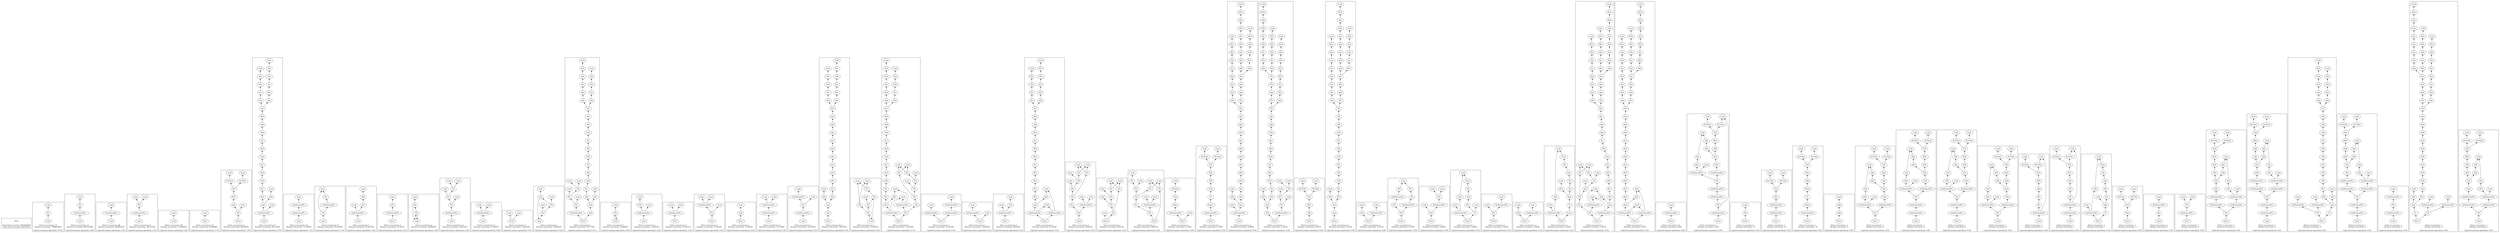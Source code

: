 strict digraph {
rankdir=BT
subgraph {
Stats [shape=plaintext]
cluster=true
label="Total loads executed: 10361602495\nTotal stores executed: 524915052"
}
subgraph {
{
rank=min
comment=<Ids: 290, 388, 761, 829, 1070, 1079, 1313, 1340, 1701, 1740, 2075, 2375, 2988, 3036, 3291>
"0_290" [label="Load"]
}
"0_288" [label="Phi"]
"0_290" -> "0_288"
"0_278" [label="Load"]
"0_288" -> "0_278"
cluster=true
label="Static occurrences: 15\nDynamic executions: 7608030601\n\nCaptured memory operations: 70.5%"
}
subgraph {
{
rank=min
comment=<Ids: 300, 398, 771, 839, 1315, 1320, 1546, 1705, 1750, 2085, 2379, 2408>
"1_300" [label="Load"]
}
"1_299" [label="GetElementPtr"]
"1_300" -> "1_299"
"1_288" [label="Phi"]
"1_299" -> "1_288"
"1_278" [label="Load"]
"1_288" -> "1_278"
cluster=true
label="Static occurrences: 12\nDynamic executions: 665315096\n\nCaptured memory operations: 6.6%"
}
subgraph {
{
rank=min
comment=<Ids: 35, 48, 57, 61, 66, 207, 217, 226, 230, 235, 271, 601, 608, 612, 617, 657, 658, 661, 662, 703, 710, 714, 719, 726, 735, 739, 744, 924, 928, 937, 941, 946, 1004, 1011, 1015, 1020, 1027, 1036, 1040, 1045, 1063, 1103, 1112, 1116, 1121, 1139, 1146, 1150, 1155, 1162, 1171, 1175, 1180, 1328, 1390, 1474, 1488, 1492, 1515, 1554, 1861, 2135, 2139, 2215, 2218, 2223, 2235, 2239, 2242, 2319, 2416, 2484, 2487, 2492, 2504, 2508, 2511, 2542, 2769, 2773, 2854, 2862, 2931, 2939, 2963, 2971, 3010, 3018, 3146, 3182, 3190, 3274, 3309, 3440, 3527, 3633>
"2_35" [label="Load"]
}
"2_34" [label="GetElementPtr"]
"2_35" -> "2_34"
"2_33" [label="Load"]
"2_34" -> "2_33"
cluster=true
label="Static occurrences: 96\nDynamic executions: 246892529\n\nCaptured memory operations: 5.5%"
}
subgraph {
"3_1360" [label="Phi"]
"3_1357" [label="Load"]
"3_1360" -> "3_1357"
"3_1362" [label="GetElementPtr"]
"3_1362" -> "3_1360"
{
rank=min
comment=<Ids: 1363, 1368, 1413, 1418, 1479, 1497, 1501, 1506>
"3_1363" [label="Load"]
}
"3_1363" -> "3_1362"
"3_1361" [label="Load"]
"3_1360" -> "3_1361"
cluster=true
label="Static occurrences: 8\nDynamic executions: 184721500\n\nCaptured memory operations: 4.5%"
}
subgraph {
{
rank=min
comment=<Ids: 64, 94, 127, 160, 233, 615, 717, 742, 944, 1018, 1043, 1119, 1153, 1178, 1323, 1385, 1464, 1549, 1816, 1870, 2157, 2211, 2272, 2314, 2411, 2480, 2551, 2791, 2852, 2860, 2929, 2937, 2961, 2969, 3008, 3016, 3180, 3188, 3640>
"4_64" [label="Load"]
}
"4_51" [label="Load"]
"4_64" -> "4_51"
cluster=true
label="Static occurrences: 39\nDynamic executions: 115900650\n\nCaptured memory operations: 2.8%"
}
subgraph {
{
rank=min
comment=<Ids: 90, 95, 101, 123, 128, 134, 156, 161, 167, 1702, 1706, 1806, 1812, 1817, 1828, 1868, 1871, 2262, 2268, 2273, 2284, 2334, 2376, 2380, 2393, 2397, 2549, 2552, 2880, 2884, 2888, 2895, 2897, 2909, 2911, 2913, 3100, 3110, 3114, 3158, 3162, 3166, 3226, 3275, 3420, 3427, 3441, 3528, 3532, 3607, 3616>
"5_90" [label="Store"]
}
"5_89" [label="Load"]
"5_90" -> "5_89"
cluster=true
label="Static occurrences: 51\nDynamic executions: 94508663\n\nCaptured memory operations: 1.7%"
}
subgraph {
{
rank=min
comment=<Ids: 473, 474, 521, 522>
"6_473" [label="Store"]
}
"6_375" [label="Phi"]
"6_473" -> "6_375"
"6_360" [label="PtrToInt"]
"6_357" [label="Load"]
"6_360" -> "6_357"
"6_363" [label="Add"]
"6_375" -> "6_363"
"6_361" [label="Sub"]
"6_361" -> "6_360"
"6_359" [label="PtrToInt"]
"6_361" -> "6_359"
"6_356" [label="Load"]
"6_359" -> "6_356"
"6_362" [label="SDiv"]
"6_363" -> "6_362"
"6_362" -> "6_361"
"6_373" [label="Load"]
"6_375" -> "6_373"
cluster=true
label="Static occurrences: 4\nDynamic executions: 88336638\n\nCaptured memory operations: 1.9%"
}
subgraph {
"7_2182" [label="Mul"]
"7_2181" [label="Xor"]
"7_2182" -> "7_2181"
"7_2172" [label="Xor"]
"7_2171" [label="LShr"]
"7_2172" -> "7_2171"
"7_2170" [label="Mul"]
"7_2171" -> "7_2170"
"7_2169" [label="Load"]
"7_2170" -> "7_2169"
"7_2191" [label="Xor"]
"7_2190" [label="LShr"]
"7_2191" -> "7_2190"
"7_2192" [label="Mul"]
"7_2192" -> "7_2191"
"7_2188" [label="Xor"]
"7_2187" [label="LShr"]
"7_2188" -> "7_2187"
"7_2183" [label="Add"]
"7_2183" -> "7_2182"
"7_2186" [label="Mul"]
"7_2187" -> "7_2186"
"7_2178" [label="LShr"]
"7_2177" [label="Mul"]
"7_2178" -> "7_2177"
"7_2189" [label="Mul"]
"7_2190" -> "7_2189"
"7_2173" [label="Mul"]
"7_2173" -> "7_2172"
"7_2180" [label="Mul"]
"7_2181" -> "7_2180"
"7_2185" [label="Xor"]
"7_2184" [label="LShr"]
"7_2185" -> "7_2184"
"7_2196" [label="And"]
"7_2195" [label="Add"]
"7_2196" -> "7_2195"
{
rank=min
comment=<Ids: 2208, 2477, 2534, 2553, 2785, 2794>
"7_2208" [label="Load"]
}
"7_2207" [label="GetElementPtr"]
"7_2208" -> "7_2207"
"7_2179" [label="Xor"]
"7_2180" -> "7_2179"
"7_2194" [label="Load"]
"7_2195" -> "7_2194"
"7_2202" [label="Load"]
"7_2207" -> "7_2202"
"7_2186" -> "7_2185"
"7_2179" -> "7_2178"
"7_2174" [label="Add"]
"7_2181" -> "7_2174"
"7_2207" -> "7_2196"
"7_2189" -> "7_2188"
"7_2176" [label="Load"]
"7_2177" -> "7_2176"
"7_2184" -> "7_2183"
"7_2196" -> "7_2192"
"7_2174" -> "7_2173"
cluster=true
label="Static occurrences: 6\nDynamic executions: 85113500\n\nCaptured memory operations: 4.0%"
}
subgraph {
"8_36" [label="GetElementPtr"]
"8_35" [label="Load"]
"8_36" -> "8_35"
{
rank=min
comment=<Ids: 38, 51, 210, 220, 274, 604, 649, 650, 653, 654, 706, 729, 931, 1007, 1030, 1065, 1106, 1142, 1165, 2292, 2294, 2303, 2308>
"8_38" [label="Load"]
}
"8_37" [label="GetElementPtr"]
"8_38" -> "8_37"
"8_37" -> "8_36"
cluster=true
label="Static occurrences: 23\nDynamic executions: 71730560\n\nCaptured memory operations: 1.4%"
}
subgraph {
"9_315" [label="Phi"]
"9_278" [label="Load"]
"9_315" -> "9_278"
{
rank=min
comment=<Ids: 318, 416, 789, 857, 1768, 2103>
"9_318" [label="Load"]
}
"9_318" -> "9_315"
"9_309" [label="GetElementPtr"]
"9_315" -> "9_309"
"9_288" [label="Phi"]
"9_288" -> "9_278"
"9_309" -> "9_288"
cluster=true
label="Static occurrences: 6\nDynamic executions: 61228404\n\nCaptured memory operations: 1.1%"
}
subgraph {
"10_1460" [label="GetElementPtr"]
"10_1455" [label="Load"]
"10_1460" -> "10_1455"
"10_1449" [label="And"]
"10_1460" -> "10_1449"
"10_1448" [label="Add"]
"10_1447" [label="Load"]
"10_1448" -> "10_1447"
{
rank=min
comment=<Ids: 1461>
"10_1461" [label="Load"]
}
"10_1461" -> "10_1460"
"10_1449" -> "10_1448"
cluster=true
label="Static occurrences: 1\nDynamic executions: 61097346\n\nCaptured memory operations: 1.6%"
}
subgraph {
{
rank=min
comment=<Ids: 1336, 1562, 2381, 2424>
"11_1336" [label="Store"]
}
"11_1319" [label="GetElementPtr"]
"11_1336" -> "11_1319"
"11_1318" [label="Phi"]
"11_1313" [label="Load"]
"11_1318" -> "11_1313"
"11_1319" -> "11_1318"
cluster=true
label="Static occurrences: 4\nDynamic executions: 52792371\n\nCaptured memory operations: 0.4%"
}
subgraph {
"12_1477" [label="Phi"]
"12_1464" [label="Load"]
"12_1477" -> "12_1464"
"12_1483" [label="Phi"]
{
rank=min
comment=<Ids: 1484, 1511, 2231, 2500>
"12_1484" [label="Load"]
}
"12_1483" -> "12_1484"
"12_1483" -> "12_1477"
"12_1484" -> "12_1483"
"12_1477" -> "12_1484"
cluster=true
label="Static occurrences: 4\nDynamic executions: 46684079\n\nCaptured memory operations: 1.8%"
}
subgraph {
"13_2061" [label="GetElementPtr"]
"13_2059" [label="Phi"]
"13_2061" -> "13_2059"
"13_2164" [label="Phi"]
"13_2059" -> "13_2164"
"13_2155" [label="Load"]
"13_2164" -> "13_2155"
"13_2148" [label="Phi"]
"13_2145" [label="Load"]
"13_2148" -> "13_2145"
{
rank=min
comment=<Ids: 2062, 2064, 2736, 2743>
"13_2062" [label="Load"]
}
"13_2062" -> "13_2061"
"13_2130" [label="Load"]
"13_2148" -> "13_2130"
"13_2164" -> "13_2148"
"13_2054" [label="Load"]
"13_2059" -> "13_2054"
cluster=true
label="Static occurrences: 4\nDynamic executions: 33816512\n\nCaptured memory operations: 0.8%"
}
subgraph {
"14_562" [label="GetElementPtr"]
"14_558" [label="Load"]
"14_562" -> "14_558"
"14_561" [label="Load"]
"14_562" -> "14_561"
{
rank=min
comment=<Ids: 563, 1072, 1279, 1407, 1857, 1867, 2000, 2054, 2538, 2548, 2674, 2728, 3283>
"14_563" [label="Load"]
}
"14_563" -> "14_562"
cluster=true
label="Static occurrences: 13\nDynamic executions: 27394397\n\nCaptured memory operations: 0.8%"
}
subgraph {
{
rank=min
comment=<Ids: 2161, 2298, 2795, 3251, 3326, 3436, 3523>
"15_2161" [label="Store"]
}
"15_2160" [label="Load"]
"15_2161" -> "15_2160"
"15_2159" [label="Load"]
"15_2161" -> "15_2159"
cluster=true
label="Static occurrences: 7\nDynamic executions: 16910556\n\nCaptured memory operations: 0.7%"
}
subgraph {
"16_2059" [label="Phi"]
"16_2164" [label="Phi"]
"16_2059" -> "16_2164"
"16_2155" [label="Load"]
"16_2164" -> "16_2155"
"16_2148" [label="Phi"]
"16_2145" [label="Load"]
"16_2148" -> "16_2145"
{
rank=min
comment=<Ids: 2130, 2764>
"16_2130" [label="Load"]
}
"16_2130" -> "16_2059"
"16_2148" -> "16_2130"
"16_2164" -> "16_2148"
"16_2054" [label="Load"]
"16_2059" -> "16_2054"
cluster=true
label="Static occurrences: 2\nDynamic executions: 16908256\n\nCaptured memory operations: 0.2%"
}
subgraph {
"17_2755" [label="Xor"]
"17_2754" [label="LShr"]
"17_2755" -> "17_2754"
"17_2748" [label="Xor"]
"17_2741" [label="Add"]
"17_2748" -> "17_2741"
"17_2749" [label="Mul"]
"17_2749" -> "17_2748"
"17_2733" [label="Phi"]
"17_2798" [label="Phi"]
"17_2733" -> "17_2798"
"17_2744" [label="Mul"]
"17_2743" [label="Load"]
"17_2744" -> "17_2743"
"17_2739" [label="Xor"]
"17_2738" [label="LShr"]
"17_2739" -> "17_2738"
"17_2756" [label="Mul"]
"17_2756" -> "17_2755"
"17_2759" [label="Mul"]
"17_2758" [label="Xor"]
"17_2759" -> "17_2758"
"17_2757" [label="LShr"]
"17_2758" -> "17_2757"
"17_2761" [label="GetElementPtr"]
"17_2761" -> "17_2733"
"17_2747" [label="Mul"]
"17_2748" -> "17_2747"
"17_2789" [label="Load"]
"17_2798" -> "17_2789"
"17_2737" [label="Mul"]
"17_2736" [label="Load"]
"17_2737" -> "17_2736"
"17_2731" [label="Add"]
"17_2726" [label="Load"]
"17_2731" -> "17_2726"
"17_2760" [label="And"]
"17_2760" -> "17_2731"
"17_2746" [label="Xor"]
"17_2747" -> "17_2746"
"17_2740" [label="Mul"]
"17_2741" -> "17_2740"
"17_2751" [label="LShr"]
"17_2750" [label="Add"]
"17_2751" -> "17_2750"
"17_2740" -> "17_2739"
{
rank=min
comment=<Ids: 2763>
"17_2763" [label="Store"]
}
"17_2763" -> "17_2761"
"17_2752" [label="Xor"]
"17_2752" -> "17_2751"
"17_2745" [label="LShr"]
"17_2745" -> "17_2744"
"17_2753" [label="Mul"]
"17_2753" -> "17_2752"
"17_2754" -> "17_2753"
"17_2738" -> "17_2737"
"17_2728" [label="Load"]
"17_2733" -> "17_2728"
"17_2750" -> "17_2749"
"17_2746" -> "17_2745"
"17_2762" [label="And"]
"17_2763" -> "17_2762"
"17_2782" [label="Phi"]
"17_2798" -> "17_2782"
"17_2779" [label="Load"]
"17_2782" -> "17_2779"
"17_2760" -> "17_2759"
"17_2764" [label="Load"]
"17_2782" -> "17_2764"
"17_2762" -> "17_2760"
"17_2757" -> "17_2756"
cluster=true
label="Static occurrences: 1\nDynamic executions: 16777200\n\nCaptured memory operations: 0.7%"
}
subgraph {
"18_566" [label="Phi"]
{
rank=min
comment=<Ids: 567, 1283, 1361, 1411, 2145, 2779, 3262>
"18_567" [label="Load"]
}
"18_566" -> "18_567"
"18_567" -> "18_566"
"18_563" [label="Load"]
"18_566" -> "18_563"
cluster=true
label="Static occurrences: 7\nDynamic executions: 13886697\n\nCaptured memory operations: 0.2%"
}
subgraph {
"19_3234" [label="GetElementPtr"]
"19_3232" [label="LShr"]
"19_3234" -> "19_3232"
"19_3225" [label="Load"]
"19_3232" -> "19_3225"
{
rank=min
comment=<Ids: 3235, 3300, 3313, 3459>
"19_3235" [label="Load"]
}
"19_3235" -> "19_3234"
"19_3233" [label="Load"]
"19_3234" -> "19_3233"
cluster=true
label="Static occurrences: 4\nDynamic executions: 13859703\n\nCaptured memory operations: 0.6%"
}
subgraph {
"20_103" [label="GetElementPtr"]
"20_99" [label="Load"]
"20_103" -> "20_99"
{
rank=min
comment=<Ids: 104, 137, 170, 1831, 2287>
"20_104" [label="Store"]
}
"20_104" -> "20_103"
"20_102" [label="Load"]
"20_103" -> "20_102"
cluster=true
label="Static occurrences: 5\nDynamic executions: 13781070\n\nCaptured memory operations: 0.3%"
}
subgraph {
"21_1856" [label="GetElementPtr"]
"21_1840" [label="Load"]
"21_1856" -> "21_1840"
{
rank=min
comment=<Ids: 1885, 2559>
"21_1885" [label="Store"]
}
"21_1884" [label="Phi"]
"21_1885" -> "21_1884"
"21_1884" -> "21_1856"
"21_1842" [label="Load"]
"21_1856" -> "21_1842"
"21_1872" [label="Load"]
"21_1884" -> "21_1872"
cluster=true
label="Static occurrences: 2\nDynamic executions: 13781067\n\nCaptured memory operations: 0.4%"
}
subgraph {
"22_1887" [label="Add"]
"22_1886" [label="Load"]
"22_1887" -> "22_1886"
{
rank=min
comment=<Ids: 1888, 2562>
"22_1888" [label="Store"]
}
"22_1888" -> "22_1887"
cluster=true
label="Static occurrences: 2\nDynamic executions: 13781067\n\nCaptured memory operations: 0.2%"
}
subgraph {
"23_1071" [label="GetElementPtr"]
"23_1070" [label="Load"]
"23_1071" -> "23_1070"
"23_1073" [label="GetElementPtr"]
"23_1073" -> "23_1071"
{
rank=min
comment=<Ids: 1074, 3285>
"23_1074" [label="Load"]
}
"23_1074" -> "23_1073"
"23_1061" [label="Load"]
"23_1071" -> "23_1061"
cluster=true
label="Static occurrences: 2\nDynamic executions: 13779083\n\nCaptured memory operations: 0.2%"
}
subgraph {
{
rank=min
comment=<Ids: 2329>
"24_2329" [label="Load"]
}
"24_2328" [label="GetElementPtr"]
"24_2329" -> "24_2328"
"24_2304" [label="GetElementPtr"]
"24_2303" [label="Load"]
"24_2304" -> "24_2303"
"24_2310" [label="Phi"]
"24_2328" -> "24_2310"
"24_2310" -> "24_2304"
"24_2308" [label="Load"]
"24_2310" -> "24_2308"
cluster=true
label="Static occurrences: 1\nDynamic executions: 13673453\n\nCaptured memory operations: 0.2%"
}
subgraph {
"25_2442" [label="Mul"]
"25_2441" [label="Xor"]
"25_2442" -> "25_2441"
"25_2453" [label="LShr"]
"25_2452" [label="Add"]
"25_2453" -> "25_2452"
"25_2458" [label="Mul"]
"25_2457" [label="Xor"]
"25_2458" -> "25_2457"
{
rank=min
comment=<Ids: 2533>
"25_2533" [label="Store"]
}
"25_2532" [label="And"]
"25_2533" -> "25_2532"
"25_2456" [label="LShr"]
"25_2457" -> "25_2456"
"25_2529" [label="And"]
"25_2532" -> "25_2529"
"25_2528" [label="Add"]
"25_2521" [label="Load"]
"25_2528" -> "25_2521"
"25_2455" [label="Mul"]
"25_2456" -> "25_2455"
"25_2450" [label="Xor"]
"25_2449" [label="Mul"]
"25_2450" -> "25_2449"
"25_2454" [label="Xor"]
"25_2454" -> "25_2453"
"25_2529" -> "25_2528"
"25_2460" [label="Xor"]
"25_2459" [label="LShr"]
"25_2460" -> "25_2459"
"25_2440" [label="LShr"]
"25_2441" -> "25_2440"
"25_2439" [label="Mul"]
"25_2440" -> "25_2439"
"25_2461" [label="Mul"]
"25_2529" -> "25_2461"
"25_2451" [label="Mul"]
"25_2452" -> "25_2451"
"25_2455" -> "25_2454"
"25_2461" -> "25_2460"
"25_2443" [label="Add"]
"25_2443" -> "25_2442"
"25_2448" [label="Xor"]
"25_2447" [label="LShr"]
"25_2448" -> "25_2447"
"25_2446" [label="Mul"]
"25_2445" [label="Load"]
"25_2446" -> "25_2445"
"25_2438" [label="Load"]
"25_2439" -> "25_2438"
"25_2450" -> "25_2443"
"25_2451" -> "25_2450"
"25_2447" -> "25_2446"
"25_2459" -> "25_2458"
"25_2449" -> "25_2448"
cluster=true
label="Static occurrences: 1\nDynamic executions: 13673453\n\nCaptured memory operations: 0.5%"
}
subgraph {
"26_2143" [label="Phi"]
"26_2130" [label="Load"]
"26_2143" -> "26_2130"
"26_2059" [label="Phi"]
"26_2164" [label="Phi"]
"26_2059" -> "26_2164"
"26_2145" [label="Load"]
"26_2143" -> "26_2145"
{
rank=min
comment=<Ids: 2155, 2789>
"26_2155" [label="Load"]
}
"26_2164" -> "26_2155"
"26_2149" [label="Phi"]
"26_2155" -> "26_2149"
"26_2149" -> "26_2059"
"26_2054" [label="Load"]
"26_2059" -> "26_2054"
"26_2149" -> "26_2143"
"26_2148" [label="Phi"]
"26_2148" -> "26_2145"
"26_2148" -> "26_2130"
"26_2164" -> "26_2148"
cluster=true
label="Static occurrences: 2\nDynamic executions: 13304938\n\nCaptured memory operations: 0.2%"
}
subgraph {
"27_2783" [label="Phi"]
"27_2777" [label="Phi"]
"27_2783" -> "27_2777"
"27_2727" [label="GetElementPtr"]
"27_2726" [label="Load"]
"27_2727" -> "27_2726"
"27_2755" [label="Xor"]
"27_2754" [label="LShr"]
"27_2755" -> "27_2754"
"27_2748" [label="Xor"]
"27_2741" [label="Add"]
"27_2748" -> "27_2741"
"27_2749" [label="Mul"]
"27_2749" -> "27_2748"
"27_2733" [label="Phi"]
"27_2798" [label="Phi"]
"27_2733" -> "27_2798"
"27_2744" [label="Mul"]
"27_2743" [label="Load"]
"27_2744" -> "27_2743"
"27_2739" [label="Xor"]
"27_2738" [label="LShr"]
"27_2739" -> "27_2738"
"27_2756" [label="Mul"]
"27_2756" -> "27_2755"
"27_2759" [label="Mul"]
"27_2758" [label="Xor"]
"27_2759" -> "27_2758"
"27_2757" [label="LShr"]
"27_2758" -> "27_2757"
"27_2747" [label="Mul"]
"27_2748" -> "27_2747"
{
rank=min
comment=<Ids: 2788>
"27_2788" [label="Store"]
}
"27_2784" [label="GetElementPtr"]
"27_2788" -> "27_2784"
"27_2760" [label="And"]
"27_2784" -> "27_2760"
"27_2789" [label="Load"]
"27_2798" -> "27_2789"
"27_2737" [label="Mul"]
"27_2736" [label="Load"]
"27_2737" -> "27_2736"
"27_2731" [label="Add"]
"27_2731" -> "27_2726"
"27_2760" -> "27_2731"
"27_2783" -> "27_2733"
"27_2746" [label="Xor"]
"27_2747" -> "27_2746"
"27_2740" [label="Mul"]
"27_2741" -> "27_2740"
"27_2764" [label="Load"]
"27_2777" -> "27_2764"
"27_2751" [label="LShr"]
"27_2750" [label="Add"]
"27_2751" -> "27_2750"
"27_2740" -> "27_2739"
"27_2720" [label="Load"]
"27_2784" -> "27_2720"
"27_2752" [label="Xor"]
"27_2752" -> "27_2751"
"27_2799" [label="Phi"]
"27_2799" -> "27_2783"
"27_2745" [label="LShr"]
"27_2745" -> "27_2744"
"27_2753" [label="Mul"]
"27_2753" -> "27_2752"
"27_2734" [label="Phi"]
"27_2788" -> "27_2734"
"27_2754" -> "27_2753"
"27_2727" -> "27_2720"
"27_2728" [label="Load"]
"27_2733" -> "27_2728"
"27_2738" -> "27_2737"
"27_2750" -> "27_2749"
"27_2782" [label="Phi"]
"27_2798" -> "27_2782"
"27_2779" [label="Load"]
"27_2782" -> "27_2779"
"27_2777" -> "27_2779"
"27_2734" -> "27_2727"
"27_2746" -> "27_2745"
"27_2760" -> "27_2759"
"27_2734" -> "27_2799"
"27_2782" -> "27_2764"
"27_2757" -> "27_2756"
cluster=true
label="Static occurrences: 1\nDynamic executions: 13201664\n\nCaptured memory operations: 0.7%"
}
subgraph {
"28_2252" [label="GetElementPtr"]
"28_2251" [label="Load"]
"28_2252" -> "28_2251"
"28_2304" [label="GetElementPtr"]
"28_2303" [label="Load"]
"28_2304" -> "28_2303"
{
rank=min
comment=<Ids: 2305>
"28_2305" [label="Store"]
}
"28_2291" [label="GetElementPtr"]
"28_2305" -> "28_2291"
"28_2305" -> "28_2304"
"28_2291" -> "28_2252"
cluster=true
label="Static occurrences: 1\nDynamic executions: 13201608\n\nCaptured memory operations: 0.3%"
}
subgraph {
"29_2299" [label="GetElementPtr"]
"29_2292" [label="Load"]
"29_2299" -> "29_2292"
{
rank=min
comment=<Ids: 2301>
"29_2301" [label="Store"]
}
"29_2301" -> "29_2299"
"29_2300" [label="Load"]
"29_2301" -> "29_2300"
cluster=true
label="Static occurrences: 1\nDynamic executions: 13201608\n\nCaptured memory operations: 0.3%"
}
subgraph {
{
rank=min
comment=<Ids: 1864, 2545>
"30_1864" [label="Store"]
}
"30_1863" [label="GetElementPtr"]
"30_1864" -> "30_1863"
"30_1842" [label="Load"]
"30_1863" -> "30_1842"
"30_1862" [label="And"]
"30_1861" [label="Load"]
"30_1862" -> "30_1861"
"30_1863" -> "30_1862"
cluster=true
label="Static occurrences: 2\nDynamic executions: 6807621\n\nCaptured memory operations: 0.2%"
}
subgraph {
"31_2442" [label="Mul"]
"31_2441" [label="Xor"]
"31_2442" -> "31_2441"
"31_2453" [label="LShr"]
"31_2452" [label="Add"]
"31_2453" -> "31_2452"
"31_2458" [label="Mul"]
"31_2457" [label="Xor"]
"31_2458" -> "31_2457"
"31_2530" [label="GetElementPtr"]
"31_2529" [label="And"]
"31_2530" -> "31_2529"
"31_2456" [label="LShr"]
"31_2457" -> "31_2456"
"31_2528" [label="Add"]
"31_2521" [label="Load"]
"31_2528" -> "31_2521"
"31_2455" [label="Mul"]
"31_2456" -> "31_2455"
"31_2450" [label="Xor"]
"31_2449" [label="Mul"]
"31_2450" -> "31_2449"
"31_2454" [label="Xor"]
"31_2454" -> "31_2453"
"31_2529" -> "31_2528"
"31_2460" [label="Xor"]
"31_2459" [label="LShr"]
"31_2460" -> "31_2459"
"31_2440" [label="LShr"]
"31_2441" -> "31_2440"
"31_2439" [label="Mul"]
"31_2440" -> "31_2439"
"31_2537" [label="GetElementPtr"]
"31_2523" [label="Load"]
"31_2537" -> "31_2523"
"31_2461" [label="Mul"]
"31_2529" -> "31_2461"
"31_2451" [label="Mul"]
"31_2452" -> "31_2451"
"31_2455" -> "31_2454"
"31_2537" -> "31_2521"
{
rank=min
comment=<Ids: 2547>
"31_2547" [label="Store"]
}
"31_2547" -> "31_2530"
"31_2461" -> "31_2460"
"31_2443" [label="Add"]
"31_2443" -> "31_2442"
"31_2448" [label="Xor"]
"31_2447" [label="LShr"]
"31_2448" -> "31_2447"
"31_2446" [label="Mul"]
"31_2445" [label="Load"]
"31_2446" -> "31_2445"
"31_2530" -> "31_2523"
"31_2438" [label="Load"]
"31_2439" -> "31_2438"
"31_2450" -> "31_2443"
"31_2451" -> "31_2450"
"31_2547" -> "31_2537"
"31_2447" -> "31_2446"
"31_2459" -> "31_2458"
"31_2449" -> "31_2448"
cluster=true
label="Static occurrences: 1\nDynamic executions: 6754459\n\nCaptured memory operations: 0.5%"
}
subgraph {
{
rank=min
comment=<Ids: 2159, 2793>
"32_2159" [label="Load"]
}
"32_2060" [label="Phi"]
"32_2159" -> "32_2060"
"32_2165" [label="Phi"]
"32_2060" -> "32_2165"
"32_2143" [label="Phi"]
"32_2130" [label="Load"]
"32_2143" -> "32_2130"
"32_2059" [label="Phi"]
"32_2164" [label="Phi"]
"32_2059" -> "32_2164"
"32_2145" [label="Load"]
"32_2143" -> "32_2145"
"32_2155" [label="Load"]
"32_2164" -> "32_2155"
"32_2149" [label="Phi"]
"32_2149" -> "32_2059"
"32_2054" [label="Load"]
"32_2059" -> "32_2054"
"32_2053" [label="GetElementPtr"]
"32_2046" [label="Load"]
"32_2053" -> "32_2046"
"32_2052" [label="Load"]
"32_2053" -> "32_2052"
"32_2149" -> "32_2143"
"32_2060" -> "32_2053"
"32_2148" [label="Phi"]
"32_2148" -> "32_2145"
"32_2165" -> "32_2149"
"32_2148" -> "32_2130"
"32_2164" -> "32_2148"
cluster=true
label="Static occurrences: 2\nDynamic executions: 3603318\n\nCaptured memory operations: 0.3%"
}
subgraph {
{
rank=min
comment=<Ids: 2158, 2792>
"33_2158" [label="Store"]
}
"33_2157" [label="Load"]
"33_2158" -> "33_2157"
"33_2143" [label="Phi"]
"33_2130" [label="Load"]
"33_2143" -> "33_2130"
"33_2059" [label="Phi"]
"33_2164" [label="Phi"]
"33_2059" -> "33_2164"
"33_2145" [label="Load"]
"33_2143" -> "33_2145"
"33_2155" [label="Load"]
"33_2164" -> "33_2155"
"33_2149" [label="Phi"]
"33_2149" -> "33_2059"
"33_2054" [label="Load"]
"33_2059" -> "33_2054"
"33_2158" -> "33_2149"
"33_2149" -> "33_2143"
"33_2148" [label="Phi"]
"33_2148" -> "33_2145"
"33_2148" -> "33_2130"
"33_2164" -> "33_2148"
cluster=true
label="Static occurrences: 2\nDynamic executions: 3603318\n\nCaptured memory operations: 0.3%"
}
subgraph {
"34_2060" [label="Phi"]
"34_2165" [label="Phi"]
"34_2060" -> "34_2165"
"34_2143" [label="Phi"]
"34_2130" [label="Load"]
"34_2143" -> "34_2130"
"34_2059" [label="Phi"]
"34_2164" [label="Phi"]
"34_2059" -> "34_2164"
{
rank=min
comment=<Ids: 2162, 2796>
"34_2162" [label="Store"]
}
"34_2162" -> "34_2060"
"34_2145" [label="Load"]
"34_2143" -> "34_2145"
"34_2155" [label="Load"]
"34_2164" -> "34_2155"
"34_2149" [label="Phi"]
"34_2149" -> "34_2059"
"34_2054" [label="Load"]
"34_2059" -> "34_2054"
"34_2053" [label="GetElementPtr"]
"34_2046" [label="Load"]
"34_2053" -> "34_2046"
"34_2052" [label="Load"]
"34_2053" -> "34_2052"
"34_2148" [label="Phi"]
"34_2162" -> "34_2148"
"34_2149" -> "34_2143"
"34_2060" -> "34_2053"
"34_2148" -> "34_2145"
"34_2165" -> "34_2149"
"34_2148" -> "34_2130"
cluster=true
label="Static occurrences: 2\nDynamic executions: 3603318\n\nCaptured memory operations: 0.3%"
}
subgraph {
"35_2361" [label="AShr"]
"35_2360" [label="Sub"]
"35_2361" -> "35_2360"
"35_2346" [label="PtrToInt"]
"35_2344" [label="Load"]
"35_2346" -> "35_2344"
"35_2366" [label="GetElementPtr"]
"35_2366" -> "35_2361"
{
rank=min
comment=<Ids: 2369>
"35_2369" [label="Store"]
}
"35_2368" [label="Load"]
"35_2369" -> "35_2368"
"35_2360" -> "35_2346"
"35_2369" -> "35_2366"
cluster=true
label="Static occurrences: 1\nDynamic executions: 471845\n\nCaptured memory operations: 0.0%"
}
subgraph {
"36_2354" [label="Add"]
"36_2352" [label="AShr"]
"36_2354" -> "36_2352"
{
rank=min
comment=<Ids: 2436>
"36_2436" [label="Store"]
}
"36_2435" [label="GetElementPtr"]
"36_2436" -> "36_2435"
"36_2358" [label="Select"]
"36_2357" [label="Or"]
"36_2358" -> "36_2357"
"36_2346" [label="PtrToInt"]
"36_2344" [label="Load"]
"36_2346" -> "36_2344"
"36_2347" [label="Sub"]
"36_2352" -> "36_2347"
"36_2345" [label="PtrToInt"]
"36_2343" [label="Load"]
"36_2345" -> "36_2343"
"36_2347" -> "36_2346"
"36_2435" -> "36_2358"
"36_2355" [label="ICmp"]
"36_2355" -> "36_2354"
"36_2347" -> "36_2345"
"36_2357" -> "36_2355"
cluster=true
label="Static occurrences: 1\nDynamic executions: 471845\n\nCaptured memory operations: 0.0%"
}
subgraph {
"37_1770" [label="Mul"]
"37_1769" [label="SExt"]
"37_1770" -> "37_1769"
"37_1786" [label="Xor"]
"37_1785" [label="LShr"]
"37_1786" -> "37_1785"
"37_1784" [label="Mul"]
"37_1783" [label="Xor"]
"37_1784" -> "37_1783"
"37_1754" [label="Xor"]
"37_1753" [label="LShr"]
"37_1754" -> "37_1753"
"37_1782" [label="LShr"]
"37_1781" [label="Add"]
"37_1782" -> "37_1781"
"37_1746" [label="Xor"]
"37_1745" [label="Mul"]
"37_1746" -> "37_1745"
"37_1756" [label="Xor"]
"37_1748" [label="Add"]
"37_1756" -> "37_1748"
"37_1849" [label="GetElementPtr"]
"37_1842" [label="Load"]
"37_1849" -> "37_1842"
"37_1747" [label="Mul"]
"37_1747" -> "37_1746"
"37_1787" [label="Mul"]
"37_1787" -> "37_1786"
"37_1780" [label="Shl"]
"37_1781" -> "37_1780"
"37_1758" [label="Add"]
"37_1757" [label="Mul"]
"37_1758" -> "37_1757"
"37_1788" [label="LShr"]
"37_1788" -> "37_1787"
{
rank=min
comment=<Ids: 1853, 1872, 2151, 2160>
"37_1853" [label="Load"]
}
"37_1853" -> "37_1849"
"37_1847" [label="Add"]
"37_1840" [label="Load"]
"37_1847" -> "37_1840"
"37_1848" [label="And"]
"37_1849" -> "37_1848"
"37_1848" -> "37_1847"
"37_1757" -> "37_1756"
"37_1744" [label="Xor"]
"37_1745" -> "37_1744"
"37_1785" -> "37_1784"
"37_1748" -> "37_1747"
"37_1768" [label="Load"]
"37_1769" -> "37_1768"
"37_1783" -> "37_1782"
"37_1773" [label="Mul"]
"37_1772" [label="Xor"]
"37_1773" -> "37_1772"
"37_1775" [label="Mul"]
"37_1774" [label="Xor"]
"37_1775" -> "37_1774"
"37_1778" [label="Phi"]
"37_1776" [label="Add"]
"37_1778" -> "37_1776"
"37_1752" [label="Mul"]
"37_1753" -> "37_1752"
"37_1771" [label="LShr"]
"37_1771" -> "37_1770"
"37_1743" [label="LShr"]
"37_1744" -> "37_1743"
"37_1742" [label="Mul"]
"37_1741" [label="SExt"]
"37_1742" -> "37_1741"
"37_1751" [label="SExt"]
"37_1750" [label="Load"]
"37_1751" -> "37_1750"
"37_1743" -> "37_1742"
"37_1776" -> "37_1775"
"37_1755" [label="Mul"]
"37_1756" -> "37_1755"
"37_1780" -> "37_1778"
"37_1790" [label="Mul"]
"37_1848" -> "37_1790"
"37_1740" [label="Load"]
"37_1741" -> "37_1740"
"37_1774" -> "37_1773"
"37_1763" [label="Phi"]
"37_1778" -> "37_1763"
"37_1752" -> "37_1751"
"37_1789" [label="Xor"]
"37_1789" -> "37_1788"
"37_1790" -> "37_1789"
"37_1772" -> "37_1771"
"37_1755" -> "37_1754"
"37_1763" -> "37_1758"
cluster=true
label="Static occurrences: 4\nDynamic executions: 320902\n\nCaptured memory operations: 0.0%"
}
subgraph {
"38_2091" [label="Xor"]
"38_2083" [label="Add"]
"38_2091" -> "38_2083"
"38_2110" [label="Mul"]
"38_2109" [label="Xor"]
"38_2110" -> "38_2109"
"38_2104" [label="SExt"]
"38_2103" [label="Load"]
"38_2104" -> "38_2103"
"38_2089" [label="Xor"]
"38_2088" [label="LShr"]
"38_2089" -> "38_2088"
"38_2113" [label="Phi"]
"38_2098" [label="Phi"]
"38_2113" -> "38_2098"
"38_2115" [label="Shl"]
"38_2115" -> "38_2113"
"38_2122" [label="Mul"]
"38_2121" [label="Xor"]
"38_2122" -> "38_2121"
"38_2120" [label="LShr"]
"38_2119" [label="Mul"]
"38_2120" -> "38_2119"
{
rank=min
comment=<Ids: 2129>
"38_2129" [label="Store"]
}
"38_2128" [label="And"]
"38_2129" -> "38_2128"
"38_2076" [label="SExt"]
"38_2075" [label="Load"]
"38_2076" -> "38_2075"
"38_2086" [label="SExt"]
"38_2085" [label="Load"]
"38_2086" -> "38_2085"
"38_2080" [label="Mul"]
"38_2079" [label="Xor"]
"38_2080" -> "38_2079"
"38_2082" [label="Mul"]
"38_2083" -> "38_2082"
"38_2105" [label="Mul"]
"38_2105" -> "38_2104"
"38_2108" [label="Mul"]
"38_2107" [label="Xor"]
"38_2108" -> "38_2107"
"38_2111" [label="Add"]
"38_2113" -> "38_2111"
"38_2057" [label="Add"]
"38_2052" [label="Load"]
"38_2057" -> "38_2052"
"38_2127" [label="GetElementPtr"]
"38_2129" -> "38_2127"
"38_2090" [label="Mul"]
"38_2090" -> "38_2089"
"38_2059" [label="Phi"]
"38_2164" [label="Phi"]
"38_2059" -> "38_2164"
"38_2091" -> "38_2090"
"38_2155" [label="Load"]
"38_2164" -> "38_2155"
"38_2123" [label="LShr"]
"38_2123" -> "38_2122"
"38_2117" [label="LShr"]
"38_2116" [label="Add"]
"38_2117" -> "38_2116"
"38_2092" [label="Mul"]
"38_2092" -> "38_2091"
"38_2078" [label="LShr"]
"38_2077" [label="Mul"]
"38_2078" -> "38_2077"
"38_2125" [label="Mul"]
"38_2124" [label="Xor"]
"38_2125" -> "38_2124"
"38_2081" [label="Xor"]
"38_2082" -> "38_2081"
"38_2148" [label="Phi"]
"38_2145" [label="Load"]
"38_2148" -> "38_2145"
"38_2087" [label="Mul"]
"38_2087" -> "38_2086"
"38_2093" [label="Add"]
"38_2093" -> "38_2092"
"38_2118" [label="Xor"]
"38_2118" -> "38_2117"
"38_2098" -> "38_2093"
"38_2106" [label="LShr"]
"38_2106" -> "38_2105"
"38_2088" -> "38_2087"
"38_2119" -> "38_2118"
"38_2124" -> "38_2123"
"38_2079" -> "38_2078"
"38_2077" -> "38_2076"
"38_2081" -> "38_2080"
"38_2107" -> "38_2106"
"38_2109" -> "38_2108"
"38_2111" -> "38_2110"
"38_2126" [label="And"]
"38_2126" -> "38_2057"
"38_2128" -> "38_2126"
"38_2121" -> "38_2120"
"38_2130" [label="Load"]
"38_2148" -> "38_2130"
"38_2164" -> "38_2148"
"38_2054" [label="Load"]
"38_2059" -> "38_2054"
"38_2126" -> "38_2125"
"38_2127" -> "38_2059"
"38_2116" -> "38_2115"
cluster=true
label="Static occurrences: 1\nDynamic executions: 131056\n\nCaptured memory operations: 0.0%"
}
subgraph {
"39_360" [label="PtrToInt"]
"39_357" [label="Load"]
"39_360" -> "39_357"
{
rank=min
comment=<Ids: 366, 464>
"39_366" [label="Store"]
}
"39_363" [label="Add"]
"39_366" -> "39_363"
"39_361" [label="Sub"]
"39_361" -> "39_360"
"39_359" [label="PtrToInt"]
"39_361" -> "39_359"
"39_356" [label="Load"]
"39_359" -> "39_356"
"39_362" [label="SDiv"]
"39_363" -> "39_362"
"39_362" -> "39_361"
cluster=true
label="Static occurrences: 2\nDynamic executions: 107614\n\nCaptured memory operations: 0.0%"
}
subgraph {
"40_1770" [label="Mul"]
"40_1769" [label="SExt"]
"40_1770" -> "40_1769"
"40_1786" [label="Xor"]
"40_1785" [label="LShr"]
"40_1786" -> "40_1785"
"40_1784" [label="Mul"]
"40_1783" [label="Xor"]
"40_1784" -> "40_1783"
"40_1754" [label="Xor"]
"40_1753" [label="LShr"]
"40_1754" -> "40_1753"
"40_1782" [label="LShr"]
"40_1781" [label="Add"]
"40_1782" -> "40_1781"
"40_1746" [label="Xor"]
"40_1745" [label="Mul"]
"40_1746" -> "40_1745"
"40_1756" [label="Xor"]
"40_1748" [label="Add"]
"40_1756" -> "40_1748"
"40_1747" [label="Mul"]
"40_1747" -> "40_1746"
"40_1787" [label="Mul"]
"40_1787" -> "40_1786"
"40_1780" [label="Shl"]
"40_1781" -> "40_1780"
"40_1758" [label="Add"]
"40_1757" [label="Mul"]
"40_1758" -> "40_1757"
"40_1788" [label="LShr"]
"40_1788" -> "40_1787"
"40_1757" -> "40_1756"
"40_1847" [label="Add"]
"40_1840" [label="Load"]
"40_1847" -> "40_1840"
"40_1744" [label="Xor"]
"40_1745" -> "40_1744"
"40_1848" [label="And"]
"40_1848" -> "40_1847"
"40_1768" [label="Load"]
"40_1769" -> "40_1768"
{
rank=min
comment=<Ids: 1852>
"40_1852" [label="Store"]
}
"40_1851" [label="And"]
"40_1852" -> "40_1851"
"40_1785" -> "40_1784"
"40_1748" -> "40_1747"
"40_1775" [label="Mul"]
"40_1774" [label="Xor"]
"40_1775" -> "40_1774"
"40_1783" -> "40_1782"
"40_1773" [label="Mul"]
"40_1772" [label="Xor"]
"40_1773" -> "40_1772"
"40_1778" [label="Phi"]
"40_1776" [label="Add"]
"40_1778" -> "40_1776"
"40_1752" [label="Mul"]
"40_1753" -> "40_1752"
"40_1771" [label="LShr"]
"40_1771" -> "40_1770"
"40_1743" [label="LShr"]
"40_1744" -> "40_1743"
"40_1742" [label="Mul"]
"40_1741" [label="SExt"]
"40_1742" -> "40_1741"
"40_1751" [label="SExt"]
"40_1750" [label="Load"]
"40_1751" -> "40_1750"
"40_1743" -> "40_1742"
"40_1851" -> "40_1848"
"40_1776" -> "40_1775"
"40_1755" [label="Mul"]
"40_1756" -> "40_1755"
"40_1780" -> "40_1778"
"40_1790" [label="Mul"]
"40_1848" -> "40_1790"
"40_1740" [label="Load"]
"40_1741" -> "40_1740"
"40_1774" -> "40_1773"
"40_1763" [label="Phi"]
"40_1778" -> "40_1763"
"40_1752" -> "40_1751"
"40_1789" [label="Xor"]
"40_1789" -> "40_1788"
"40_1790" -> "40_1789"
"40_1772" -> "40_1771"
"40_1755" -> "40_1754"
"40_1763" -> "40_1758"
cluster=true
label="Static occurrences: 1\nDynamic executions: 107614\n\nCaptured memory operations: 0.0%"
}
subgraph {
{
rank=min
comment=<Ids: 3153>
"41_3153" [label="Store"]
}
"41_3152" [label="And"]
"41_3153" -> "41_3152"
"41_3145" [label="GetElementPtr"]
"41_3144" [label="Load"]
"41_3145" -> "41_3144"
"41_3153" -> "41_3145"
"41_3146" [label="Load"]
"41_3152" -> "41_3146"
cluster=true
label="Static occurrences: 1\nDynamic executions: 107614\n\nCaptured memory operations: 0.0%"
}
subgraph {
"42_1612" [label="Phi"]
"42_1608" [label="GetElementPtr"]
"42_1612" -> "42_1608"
{
rank=min
comment=<Ids: 1639>
"42_1639" [label="Store"]
}
"42_1638" [label="Phi"]
"42_1639" -> "42_1638"
"42_1617" [label="Phi"]
"42_1613" [label="Phi"]
"42_1617" -> "42_1613"
"42_1603" [label="Phi"]
"42_1582" [label="Load"]
"42_1603" -> "42_1582"
"42_1638" -> "42_1612"
"42_1613" -> "42_1582"
"42_1635" [label="GetElementPtr"]
"42_1638" -> "42_1635"
"42_1608" -> "42_1603"
"42_1635" -> "42_1617"
cluster=true
label="Static occurrences: 1\nDynamic executions: 107596\n\nCaptured memory operations: 0.0%"
}
subgraph {
"43_3261" [label="Phi"]
"43_3467" [label="Load"]
"43_3261" -> "43_3467"
{
rank=min
comment=<Ids: 3280>
"43_3280" [label="Store"]
}
"43_3279" [label="Phi"]
"43_3280" -> "43_3279"
"43_3274" [label="Load"]
"43_3279" -> "43_3274"
"43_3267" [label="GetElementPtr"]
"43_3267" -> "43_3261"
"43_3210" [label="Load"]
"43_3261" -> "43_3210"
"43_3279" -> "43_3267"
cluster=true
label="Static occurrences: 1\nDynamic executions: 105630\n\nCaptured memory operations: 0.0%"
}
subgraph {
{
rank=min
comment=<Ids: 3465>
"44_3465" [label="Store"]
}
"44_3458" [label="GetElementPtr"]
"44_3465" -> "44_3458"
"44_3464" [label="Or"]
"44_3465" -> "44_3464"
"44_3457" [label="Load"]
"44_3458" -> "44_3457"
"44_3463" [label="Shl"]
"44_3462" [label="And"]
"44_3463" -> "44_3462"
"44_3460" [label="Trunc"]
"44_3262" [label="Load"]
"44_3460" -> "44_3262"
"44_3461" [label="Shl"]
"44_3461" -> "44_3460"
"44_3456" [label="LShr"]
"44_3458" -> "44_3456"
"44_3456" -> "44_3262"
"44_3462" -> "44_3461"
"44_3464" -> "44_3463"
"44_3459" [label="Load"]
"44_3464" -> "44_3459"
cluster=true
label="Static occurrences: 1\nDynamic executions: 105630\n\nCaptured memory operations: 0.0%"
}
subgraph {
{
rank=min
comment=<Ids: 3446>
"45_3446" [label="Store"]
}
"45_3445" [label="Phi"]
"45_3446" -> "45_3445"
"45_3440" [label="Load"]
"45_3445" -> "45_3440"
"45_3327" [label="GetElementPtr"]
"45_3321" [label="Load"]
"45_3327" -> "45_3321"
"45_3445" -> "45_3327"
cluster=true
label="Static occurrences: 1\nDynamic executions: 105629\n\nCaptured memory operations: 0.0%"
}
subgraph {
"46_3310" [label="Add"]
"46_3309" [label="Load"]
"46_3310" -> "46_3309"
{
rank=min
comment=<Ids: 3312>
"46_3312" [label="Store"]
}
"46_3312" -> "46_3310"
"46_3311" [label="GetElementPtr"]
"46_3291" [label="Load"]
"46_3311" -> "46_3291"
"46_3312" -> "46_3311"
cluster=true
label="Static occurrences: 1\nDynamic executions: 105629\n\nCaptured memory operations: 0.1%"
}
subgraph {
"47_3304" [label="And"]
"47_3303" [label="Shl"]
"47_3304" -> "47_3303"
"47_3318" [label="Or"]
"47_3316" [label="And"]
"47_3318" -> "47_3316"
"47_3299" [label="GetElementPtr"]
"47_3297" [label="LShr"]
"47_3299" -> "47_3297"
{
rank=min
comment=<Ids: 3320>
"47_3320" [label="Store"]
}
"47_3319" [label="Trunc"]
"47_3320" -> "47_3319"
"47_3305" [label="Shl"]
"47_3305" -> "47_3304"
"47_3315" [label="Xor"]
"47_3316" -> "47_3315"
"47_3319" -> "47_3318"
"47_3314" [label="ZExt"]
"47_3316" -> "47_3314"
"47_3315" -> "47_3305"
"47_3302" [label="Trunc"]
"47_3291" [label="Load"]
"47_3302" -> "47_3291"
"47_3298" [label="Load"]
"47_3299" -> "47_3298"
"47_3297" -> "47_3291"
"47_3303" -> "47_3302"
"47_3313" [label="Load"]
"47_3314" -> "47_3313"
"47_3320" -> "47_3299"
cluster=true
label="Static occurrences: 1\nDynamic executions: 105629\n\nCaptured memory operations: 0.2%"
}
subgraph {
"48_2091" [label="Xor"]
"48_2083" [label="Add"]
"48_2091" -> "48_2083"
"48_2110" [label="Mul"]
"48_2109" [label="Xor"]
"48_2110" -> "48_2109"
"48_2104" [label="SExt"]
"48_2103" [label="Load"]
"48_2104" -> "48_2103"
"48_2122" [label="Mul"]
"48_2121" [label="Xor"]
"48_2122" -> "48_2121"
"48_2115" [label="Shl"]
"48_2113" [label="Phi"]
"48_2115" -> "48_2113"
"48_2105" [label="Mul"]
"48_2105" -> "48_2104"
"48_2080" [label="Mul"]
"48_2079" [label="Xor"]
"48_2080" -> "48_2079"
"48_2120" [label="LShr"]
"48_2119" [label="Mul"]
"48_2120" -> "48_2119"
"48_2111" [label="Add"]
"48_2113" -> "48_2111"
"48_2082" [label="Mul"]
"48_2083" -> "48_2082"
"48_2057" [label="Add"]
"48_2052" [label="Load"]
"48_2057" -> "48_2052"
"48_2060" [label="Phi"]
"48_2165" [label="Phi"]
"48_2060" -> "48_2165"
"48_2150" [label="GetElementPtr"]
"48_2126" [label="And"]
"48_2150" -> "48_2126"
"48_2143" [label="Phi"]
"48_2130" [label="Load"]
"48_2143" -> "48_2130"
"48_2090" [label="Mul"]
"48_2089" [label="Xor"]
"48_2090" -> "48_2089"
"48_2059" [label="Phi"]
"48_2164" [label="Phi"]
"48_2059" -> "48_2164"
"48_2091" -> "48_2090"
"48_2145" [label="Load"]
"48_2143" -> "48_2145"
"48_2155" [label="Load"]
"48_2164" -> "48_2155"
"48_2092" [label="Mul"]
"48_2092" -> "48_2091"
"48_2081" [label="Xor"]
"48_2082" -> "48_2081"
"48_2098" [label="Phi"]
"48_2093" [label="Add"]
"48_2098" -> "48_2093"
"48_2046" [label="Load"]
"48_2150" -> "48_2046"
"48_2077" [label="Mul"]
"48_2076" [label="SExt"]
"48_2077" -> "48_2076"
"48_2081" -> "48_2080"
"48_2107" [label="Xor"]
"48_2106" [label="LShr"]
"48_2107" -> "48_2106"
"48_2111" -> "48_2110"
{
rank=min
comment=<Ids: 2154>
"48_2154" [label="Store"]
}
"48_2154" -> "48_2060"
"48_2121" -> "48_2120"
"48_2149" [label="Phi"]
"48_2149" -> "48_2059"
"48_2054" [label="Load"]
"48_2059" -> "48_2054"
"48_2125" [label="Mul"]
"48_2126" -> "48_2125"
"48_2088" [label="LShr"]
"48_2089" -> "48_2088"
"48_2113" -> "48_2098"
"48_2075" [label="Load"]
"48_2076" -> "48_2075"
"48_2053" [label="GetElementPtr"]
"48_2053" -> "48_2046"
"48_2053" -> "48_2052"
"48_2108" [label="Mul"]
"48_2108" -> "48_2107"
"48_2086" [label="SExt"]
"48_2085" [label="Load"]
"48_2086" -> "48_2085"
"48_2149" -> "48_2143"
"48_2060" -> "48_2053"
"48_2123" [label="LShr"]
"48_2123" -> "48_2122"
"48_2117" [label="LShr"]
"48_2116" [label="Add"]
"48_2117" -> "48_2116"
"48_2078" [label="LShr"]
"48_2078" -> "48_2077"
"48_2148" [label="Phi"]
"48_2148" -> "48_2145"
"48_2124" [label="Xor"]
"48_2125" -> "48_2124"
"48_2087" [label="Mul"]
"48_2087" -> "48_2086"
"48_2093" -> "48_2092"
"48_2118" [label="Xor"]
"48_2118" -> "48_2117"
"48_2106" -> "48_2105"
"48_2165" -> "48_2149"
"48_2088" -> "48_2087"
"48_2119" -> "48_2118"
"48_2124" -> "48_2123"
"48_2079" -> "48_2078"
"48_2126" -> "48_2057"
"48_2109" -> "48_2108"
"48_2154" -> "48_2150"
"48_2148" -> "48_2130"
"48_2164" -> "48_2148"
"48_2116" -> "48_2115"
cluster=true
label="Static occurrences: 1\nDynamic executions: 103274\n\nCaptured memory operations: 0.0%"
}
subgraph {
"49_1770" [label="Mul"]
"49_1769" [label="SExt"]
"49_1770" -> "49_1769"
"49_1786" [label="Xor"]
"49_1785" [label="LShr"]
"49_1786" -> "49_1785"
"49_1784" [label="Mul"]
"49_1783" [label="Xor"]
"49_1784" -> "49_1783"
"49_1754" [label="Xor"]
"49_1753" [label="LShr"]
"49_1754" -> "49_1753"
"49_1782" [label="LShr"]
"49_1781" [label="Add"]
"49_1782" -> "49_1781"
"49_1746" [label="Xor"]
"49_1745" [label="Mul"]
"49_1746" -> "49_1745"
"49_1756" [label="Xor"]
"49_1748" [label="Add"]
"49_1756" -> "49_1748"
"49_1849" [label="GetElementPtr"]
"49_1842" [label="Load"]
"49_1849" -> "49_1842"
{
rank=min
comment=<Ids: 1866>
"49_1866" [label="Store"]
}
"49_1856" [label="GetElementPtr"]
"49_1866" -> "49_1856"
"49_1747" [label="Mul"]
"49_1747" -> "49_1746"
"49_1787" [label="Mul"]
"49_1787" -> "49_1786"
"49_1780" [label="Shl"]
"49_1781" -> "49_1780"
"49_1758" [label="Add"]
"49_1757" [label="Mul"]
"49_1758" -> "49_1757"
"49_1840" [label="Load"]
"49_1856" -> "49_1840"
"49_1757" -> "49_1756"
"49_1847" [label="Add"]
"49_1847" -> "49_1840"
"49_1848" [label="And"]
"49_1849" -> "49_1848"
"49_1848" -> "49_1847"
"49_1788" [label="LShr"]
"49_1788" -> "49_1787"
"49_1744" [label="Xor"]
"49_1745" -> "49_1744"
"49_1785" -> "49_1784"
"49_1748" -> "49_1747"
"49_1768" [label="Load"]
"49_1769" -> "49_1768"
"49_1783" -> "49_1782"
"49_1773" [label="Mul"]
"49_1772" [label="Xor"]
"49_1773" -> "49_1772"
"49_1775" [label="Mul"]
"49_1774" [label="Xor"]
"49_1775" -> "49_1774"
"49_1778" [label="Phi"]
"49_1776" [label="Add"]
"49_1778" -> "49_1776"
"49_1752" [label="Mul"]
"49_1753" -> "49_1752"
"49_1771" [label="LShr"]
"49_1771" -> "49_1770"
"49_1743" [label="LShr"]
"49_1744" -> "49_1743"
"49_1742" [label="Mul"]
"49_1741" [label="SExt"]
"49_1742" -> "49_1741"
"49_1751" [label="SExt"]
"49_1750" [label="Load"]
"49_1751" -> "49_1750"
"49_1743" -> "49_1742"
"49_1776" -> "49_1775"
"49_1755" [label="Mul"]
"49_1756" -> "49_1755"
"49_1856" -> "49_1842"
"49_1780" -> "49_1778"
"49_1790" [label="Mul"]
"49_1848" -> "49_1790"
"49_1740" [label="Load"]
"49_1741" -> "49_1740"
"49_1774" -> "49_1773"
"49_1763" [label="Phi"]
"49_1778" -> "49_1763"
"49_1752" -> "49_1751"
"49_1789" [label="Xor"]
"49_1789" -> "49_1788"
"49_1866" -> "49_1849"
"49_1790" -> "49_1789"
"49_1772" -> "49_1771"
"49_1755" -> "49_1754"
"49_1763" -> "49_1758"
cluster=true
label="Static occurrences: 1\nDynamic executions: 53164\n\nCaptured memory operations: 0.0%"
}
subgraph {
"50_1535" [label="GetElementPtr"]
"50_1523" [label="Load"]
"50_1535" -> "50_1523"
{
rank=min
comment=<Ids: 1576, 3103, 3113, 3117, 3253, 3273, 3277, 3422, 3429, 3439, 3443, 3526, 3531, 3610, 3619>
"50_1576" [label="Store"]
}
"50_1576" -> "50_1535"
cluster=true
label="Static occurrences: 15\nDynamic executions: 6620\n\nCaptured memory operations: 0.0%"
}
subgraph {
"51_3431" [label="Phi"]
"51_3329" [label="Load"]
"51_3431" -> "51_3329"
"51_3331" [label="PtrToInt"]
"51_3331" -> "51_3329"
"51_3369" [label="Sub"]
"51_3356" [label="Load"]
"51_3369" -> "51_3356"
"51_3332" [label="PtrToInt"]
"51_3330" [label="Load"]
"51_3332" -> "51_3330"
"51_3417" [label="Phi"]
"51_3371" [label="GetElementPtr"]
"51_3417" -> "51_3371"
"51_3404" [label="LShr"]
"51_3403" [label="Sub"]
"51_3404" -> "51_3403"
"51_3391" [label="Add"]
"51_3391" -> "51_3356"
"51_3433" [label="GetElementPtr"]
"51_3433" -> "51_3431"
"51_3405" [label="GetElementPtr"]
"51_3417" -> "51_3405"
"51_3370" [label="LShr"]
"51_3370" -> "51_3369"
"51_3334" [label="AShr"]
"51_3333" [label="Sub"]
"51_3334" -> "51_3333"
"51_3333" -> "51_3332"
"51_3405" -> "51_3404"
"51_3365" [label="Add"]
"51_3365" -> "51_3334"
"51_3392" [label="Add"]
"51_3392" -> "51_3391"
"51_3357" [label="Load"]
"51_3371" -> "51_3357"
"51_3424" [label="GetElementPtr"]
"51_3431" -> "51_3424"
"51_3333" -> "51_3331"
"51_3403" -> "51_3392"
{
rank=min
comment=<Ids: 3434>
"51_3434" [label="Store"]
}
"51_3434" -> "51_3433"
"51_3423" [label="GetElementPtr"]
"51_3423" -> "51_3417"
"51_3403" -> "51_3365"
"51_3424" -> "51_3423"
"51_3371" -> "51_3370"
cluster=true
label="Static occurrences: 1\nDynamic executions: 1650\n\nCaptured memory operations: 0.0%"
}
subgraph {
"52_2016" [label="Phi"]
"52_2000" [label="Load"]
"52_2016" -> "52_2000"
{
rank=min
comment=<Ids: 2037, 2711>
"52_2037" [label="Store"]
}
"52_2037" -> "52_2016"
cluster=true
label="Static occurrences: 2\nDynamic executions: 35\n\nCaptured memory operations: 0.0%"
}
subgraph {
"53_1720" [label="GetElementPtr"]
"53_1657" [label="GetElementPtr"]
"53_1720" -> "53_1657"
"53_1585" [label="PtrToInt"]
"53_1583" [label="Load"]
"53_1585" -> "53_1583"
"53_1586" [label="Sub"]
"53_1586" -> "53_1585"
"53_1584" [label="PtrToInt"]
"53_1582" [label="Load"]
"53_1584" -> "53_1582"
"53_1587" [label="SDiv"]
"53_1657" -> "53_1587"
"53_1587" -> "53_1586"
"53_1586" -> "53_1584"
{
rank=min
comment=<Ids: 1721>
"53_1721" [label="Store"]
}
"53_1721" -> "53_1720"
cluster=true
label="Static occurrences: 1\nDynamic executions: 18\n\nCaptured memory operations: 0.0%"
}
subgraph {
"54_1585" [label="PtrToInt"]
"54_1583" [label="Load"]
"54_1585" -> "54_1583"
"54_1586" [label="Sub"]
"54_1586" -> "54_1585"
"54_1650" [label="Select"]
"54_1649" [label="Or"]
"54_1650" -> "54_1649"
"54_1584" [label="PtrToInt"]
"54_1582" [label="Load"]
"54_1584" -> "54_1582"
"54_1722" [label="GetElementPtr"]
"54_1722" -> "54_1650"
"54_1646" [label="Add"]
"54_1587" [label="SDiv"]
"54_1646" -> "54_1587"
"54_1647" [label="ICmp"]
"54_1647" -> "54_1646"
{
rank=min
comment=<Ids: 1723>
"54_1723" [label="Store"]
}
"54_1723" -> "54_1722"
"54_1587" -> "54_1586"
"54_1586" -> "54_1584"
"54_1649" -> "54_1647"
cluster=true
label="Static occurrences: 1\nDynamic executions: 18\n\nCaptured memory operations: 0.0%"
}
subgraph {
"55_3391" [label="Add"]
"55_3356" [label="Load"]
"55_3391" -> "55_3356"
{
rank=min
comment=<Ids: 3415, 3601>
"55_3415" [label="Store"]
}
"55_3392" [label="Add"]
"55_3415" -> "55_3392"
"55_3392" -> "55_3391"
cluster=true
label="Static occurrences: 2\nDynamic executions: 8\n\nCaptured memory operations: 0.0%"
}
subgraph {
"56_3331" [label="PtrToInt"]
"56_3329" [label="Load"]
"56_3331" -> "56_3329"
"56_3369" [label="Sub"]
"56_3356" [label="Load"]
"56_3369" -> "56_3356"
"56_3332" [label="PtrToInt"]
"56_3330" [label="Load"]
"56_3332" -> "56_3330"
"56_3417" [label="Phi"]
"56_3371" [label="GetElementPtr"]
"56_3417" -> "56_3371"
"56_3404" [label="LShr"]
"56_3403" [label="Sub"]
"56_3404" -> "56_3403"
"56_3391" [label="Add"]
"56_3391" -> "56_3356"
"56_3405" [label="GetElementPtr"]
"56_3417" -> "56_3405"
"56_3370" [label="LShr"]
"56_3370" -> "56_3369"
"56_3334" [label="AShr"]
"56_3333" [label="Sub"]
"56_3334" -> "56_3333"
"56_3333" -> "56_3332"
"56_3405" -> "56_3404"
"56_3365" [label="Add"]
"56_3365" -> "56_3334"
"56_3392" [label="Add"]
"56_3392" -> "56_3391"
"56_3357" [label="Load"]
"56_3371" -> "56_3357"
"56_3333" -> "56_3331"
"56_3403" -> "56_3392"
"56_3403" -> "56_3365"
{
rank=min
comment=<Ids: 3418>
"56_3418" [label="Store"]
}
"56_3418" -> "56_3417"
"56_3371" -> "56_3370"
cluster=true
label="Static occurrences: 1\nDynamic executions: 8\n\nCaptured memory operations: 0.0%"
}
subgraph {
"57_3331" [label="PtrToInt"]
"57_3329" [label="Load"]
"57_3331" -> "57_3329"
"57_3369" [label="Sub"]
"57_3356" [label="Load"]
"57_3369" -> "57_3356"
"57_3332" [label="PtrToInt"]
"57_3330" [label="Load"]
"57_3332" -> "57_3330"
"57_3417" [label="Phi"]
"57_3371" [label="GetElementPtr"]
"57_3417" -> "57_3371"
"57_3404" [label="LShr"]
"57_3403" [label="Sub"]
"57_3404" -> "57_3403"
"57_3391" [label="Add"]
"57_3391" -> "57_3356"
"57_3405" [label="GetElementPtr"]
"57_3417" -> "57_3405"
{
rank=min
comment=<Ids: 3426>
"57_3426" [label="Load"]
}
"57_3424" [label="GetElementPtr"]
"57_3426" -> "57_3424"
"57_3370" [label="LShr"]
"57_3370" -> "57_3369"
"57_3334" [label="AShr"]
"57_3333" [label="Sub"]
"57_3334" -> "57_3333"
"57_3333" -> "57_3332"
"57_3405" -> "57_3404"
"57_3365" [label="Add"]
"57_3365" -> "57_3334"
"57_3392" [label="Add"]
"57_3392" -> "57_3391"
"57_3357" [label="Load"]
"57_3371" -> "57_3357"
"57_3333" -> "57_3331"
"57_3403" -> "57_3392"
"57_3423" [label="GetElementPtr"]
"57_3423" -> "57_3417"
"57_3403" -> "57_3365"
"57_3424" -> "57_3423"
"57_3371" -> "57_3370"
cluster=true
label="Static occurrences: 1\nDynamic executions: 8\n\nCaptured memory operations: 0.0%"
}
subgraph {
"58_3331" [label="PtrToInt"]
"58_3329" [label="Load"]
"58_3331" -> "58_3329"
"58_3369" [label="Sub"]
"58_3356" [label="Load"]
"58_3369" -> "58_3356"
"58_3332" [label="PtrToInt"]
"58_3330" [label="Load"]
"58_3332" -> "58_3330"
"58_3417" [label="Phi"]
"58_3371" [label="GetElementPtr"]
"58_3417" -> "58_3371"
"58_3404" [label="LShr"]
"58_3403" [label="Sub"]
"58_3404" -> "58_3403"
"58_3391" [label="Add"]
"58_3391" -> "58_3356"
"58_3405" [label="GetElementPtr"]
"58_3417" -> "58_3405"
"58_3370" [label="LShr"]
"58_3370" -> "58_3369"
"58_3334" [label="AShr"]
"58_3333" [label="Sub"]
"58_3334" -> "58_3333"
"58_3333" -> "58_3332"
"58_3405" -> "58_3404"
"58_3365" [label="Add"]
"58_3365" -> "58_3334"
"58_3392" [label="Add"]
"58_3392" -> "58_3391"
"58_3357" [label="Load"]
"58_3371" -> "58_3357"
"58_3333" -> "58_3331"
"58_3403" -> "58_3392"
"58_3423" [label="GetElementPtr"]
"58_3423" -> "58_3417"
"58_3403" -> "58_3365"
"58_3424" [label="GetElementPtr"]
"58_3424" -> "58_3423"
"58_3371" -> "58_3370"
{
rank=min
comment=<Ids: 3425>
"58_3425" [label="Store"]
}
"58_3425" -> "58_3424"
cluster=true
label="Static occurrences: 1\nDynamic executions: 8\n\nCaptured memory operations: 0.0%"
}
subgraph {
{
rank=min
comment=<Ids: 3419>
"59_3419" [label="Load"]
}
"59_3417" [label="Phi"]
"59_3419" -> "59_3417"
"59_3331" [label="PtrToInt"]
"59_3329" [label="Load"]
"59_3331" -> "59_3329"
"59_3369" [label="Sub"]
"59_3356" [label="Load"]
"59_3369" -> "59_3356"
"59_3332" [label="PtrToInt"]
"59_3330" [label="Load"]
"59_3332" -> "59_3330"
"59_3371" [label="GetElementPtr"]
"59_3417" -> "59_3371"
"59_3404" [label="LShr"]
"59_3403" [label="Sub"]
"59_3404" -> "59_3403"
"59_3391" [label="Add"]
"59_3391" -> "59_3356"
"59_3405" [label="GetElementPtr"]
"59_3417" -> "59_3405"
"59_3370" [label="LShr"]
"59_3370" -> "59_3369"
"59_3334" [label="AShr"]
"59_3333" [label="Sub"]
"59_3334" -> "59_3333"
"59_3333" -> "59_3332"
"59_3405" -> "59_3404"
"59_3365" [label="Add"]
"59_3365" -> "59_3334"
"59_3392" [label="Add"]
"59_3392" -> "59_3391"
"59_3357" [label="Load"]
"59_3371" -> "59_3357"
"59_3333" -> "59_3331"
"59_3403" -> "59_3392"
"59_3403" -> "59_3365"
"59_3371" -> "59_3370"
cluster=true
label="Static occurrences: 1\nDynamic executions: 8\n\nCaptured memory operations: 0.0%"
}
subgraph {
"60_686" [label="Phi"]
"60_683" [label="Phi"]
"60_686" -> "60_683"
{
rank=min
comment=<Ids: 690>
"60_690" [label="Load"]
}
"60_687" [label="GetElementPtr"]
"60_690" -> "60_687"
"60_687" -> "60_686"
"60_625" [label="PtrToInt"]
"60_623" [label="Load"]
"60_625" -> "60_623"
"60_624" [label="Load"]
"60_687" -> "60_624"
"60_627" [label="Sub"]
"60_627" -> "60_625"
"60_633" [label="And"]
"60_683" -> "60_633"
"60_626" [label="PtrToInt"]
"60_626" -> "60_624"
"60_627" -> "60_626"
"60_628" [label="SDiv"]
"60_628" -> "60_627"
"60_633" -> "60_628"
cluster=true
label="Static occurrences: 1\nDynamic executions: 2\n\nCaptured memory operations: 0.0%"
}
subgraph {
"61_686" [label="Phi"]
"61_683" [label="Phi"]
"61_686" -> "61_683"
"61_687" [label="GetElementPtr"]
"61_687" -> "61_686"
"61_625" [label="PtrToInt"]
"61_623" [label="Load"]
"61_625" -> "61_623"
"61_624" [label="Load"]
"61_687" -> "61_624"
"61_627" [label="Sub"]
"61_627" -> "61_625"
"61_633" [label="And"]
"61_683" -> "61_633"
"61_626" [label="PtrToInt"]
"61_626" -> "61_624"
{
rank=min
comment=<Ids: 689>
"61_689" [label="Load"]
}
"61_688" [label="GetElementPtr"]
"61_689" -> "61_688"
"61_627" -> "61_626"
"61_688" -> "61_687"
"61_628" [label="SDiv"]
"61_628" -> "61_627"
"61_633" -> "61_628"
cluster=true
label="Static occurrences: 1\nDynamic executions: 2\n\nCaptured memory operations: 0.0%"
}
subgraph {
"62_3234" [label="GetElementPtr"]
"62_3232" [label="LShr"]
"62_3234" -> "62_3232"
"62_3240" [label="Xor"]
"62_3239" [label="Shl"]
"62_3240" -> "62_3239"
{
rank=min
comment=<Ids: 3244>
"62_3244" [label="Store"]
}
"62_3244" -> "62_3234"
"62_3236" [label="Trunc"]
"62_3225" [label="Load"]
"62_3236" -> "62_3225"
"62_3232" -> "62_3225"
"62_3241" [label="And"]
"62_3235" [label="Load"]
"62_3241" -> "62_3235"
"62_3241" -> "62_3240"
"62_3243" [label="Or"]
"62_3244" -> "62_3243"
"62_3238" [label="And"]
"62_3239" -> "62_3238"
"62_3237" [label="Shl"]
"62_3238" -> "62_3237"
"62_3233" [label="Load"]
"62_3234" -> "62_3233"
"62_3237" -> "62_3236"
"62_3243" -> "62_3241"
cluster=true
label="Static occurrences: 1\nDynamic executions: 1\n\nCaptured memory operations: 0.0%"
}
subgraph {
{
rank=min
comment=<Ids: 2812>
"63_2812" [label="Store"]
}
"63_2811" [label="SDiv"]
"63_2812" -> "63_2811"
"63_2810" [label="Sub"]
"63_2808" [label="PtrToInt"]
"63_2810" -> "63_2808"
"63_2809" [label="PtrToInt"]
"63_2807" [label="Load"]
"63_2809" -> "63_2807"
"63_2810" -> "63_2809"
"63_2806" [label="Load"]
"63_2808" -> "63_2806"
"63_2811" -> "63_2810"
cluster=true
label="Static occurrences: 1\nDynamic executions: 1\n\nCaptured memory operations: 0.0%"
}
subgraph {
"64_1535" [label="GetElementPtr"]
"64_1523" [label="Load"]
"64_1535" -> "64_1523"
{
rank=min
comment=<Ids: 1539, 1566>
"64_1539" [label="Load"]
}
"64_1538" [label="Phi"]
"64_1539" -> "64_1538"
"64_1538" -> "64_1535"
cluster=true
label="Static occurrences: 2\nDynamic executions: 0\n\nCaptured memory operations: 0.0%"
}
subgraph {
"65_3519" [label="GetElementPtr"]
"65_3517" [label="Phi"]
"65_3519" -> "65_3517"
{
rank=min
comment=<Ids: 3520>
"65_3520" [label="Store"]
}
"65_3520" -> "65_3519"
"65_3474" [label="Load"]
"65_3517" -> "65_3474"
"65_3515" [label="Load"]
"65_3517" -> "65_3515"
cluster=true
label="Static occurrences: 1\nDynamic executions: 0\n\nCaptured memory operations: 0.0%"
}
subgraph {
"66_3575" [label="Add"]
"66_3574" [label="Add"]
"66_3575" -> "66_3574"
"66_3588" [label="GetElementPtr"]
"66_3587" [label="LShr"]
"66_3588" -> "66_3587"
"66_3586" [label="Sub"]
"66_3586" -> "66_3575"
"66_3539" [label="PtrToInt"]
"66_3537" [label="Load"]
"66_3539" -> "66_3537"
"66_3587" -> "66_3586"
"66_3590" [label="GetElementPtr"]
"66_3590" -> "66_3588"
"66_3550" [label="Sub"]
"66_3545" [label="Load"]
"66_3550" -> "66_3545"
"66_3543" [label="Add"]
"66_3542" [label="Add"]
"66_3543" -> "66_3542"
"66_3552" [label="GetElementPtr"]
"66_3551" [label="LShr"]
"66_3552" -> "66_3551"
"66_3541" [label="AShr"]
"66_3542" -> "66_3541"
"66_3538" [label="PtrToInt"]
"66_3535" [label="Load"]
"66_3538" -> "66_3535"
"66_3540" [label="Sub"]
"66_3540" -> "66_3538"
{
rank=min
comment=<Ids: 3604>
"66_3604" [label="Store"]
}
"66_3603" [label="Phi"]
"66_3604" -> "66_3603"
"66_3603" -> "66_3590"
"66_3586" -> "66_3543"
"66_3554" [label="GetElementPtr"]
"66_3603" -> "66_3554"
"66_3551" -> "66_3550"
"66_3574" -> "66_3545"
"66_3549" [label="Load"]
"66_3552" -> "66_3549"
"66_3541" -> "66_3540"
"66_3540" -> "66_3539"
"66_3554" -> "66_3552"
cluster=true
label="Static occurrences: 1\nDynamic executions: 0\n\nCaptured memory operations: 0.0%"
}
subgraph {
"67_3575" [label="Add"]
"67_3574" [label="Add"]
"67_3575" -> "67_3574"
"67_3588" [label="GetElementPtr"]
"67_3587" [label="LShr"]
"67_3588" -> "67_3587"
"67_3586" [label="Sub"]
"67_3586" -> "67_3575"
"67_3612" [label="GetElementPtr"]
"67_3611" [label="GetElementPtr"]
"67_3612" -> "67_3611"
"67_3539" [label="PtrToInt"]
"67_3537" [label="Load"]
"67_3539" -> "67_3537"
{
rank=min
comment=<Ids: 3614>
"67_3614" [label="Load"]
}
"67_3614" -> "67_3612"
"67_3587" -> "67_3586"
"67_3590" [label="GetElementPtr"]
"67_3590" -> "67_3588"
"67_3550" [label="Sub"]
"67_3545" [label="Load"]
"67_3550" -> "67_3545"
"67_3543" [label="Add"]
"67_3542" [label="Add"]
"67_3543" -> "67_3542"
"67_3552" [label="GetElementPtr"]
"67_3551" [label="LShr"]
"67_3552" -> "67_3551"
"67_3541" [label="AShr"]
"67_3542" -> "67_3541"
"67_3538" [label="PtrToInt"]
"67_3535" [label="Load"]
"67_3538" -> "67_3535"
"67_3540" [label="Sub"]
"67_3540" -> "67_3538"
"67_3603" [label="Phi"]
"67_3603" -> "67_3590"
"67_3586" -> "67_3543"
"67_3554" [label="GetElementPtr"]
"67_3603" -> "67_3554"
"67_3551" -> "67_3550"
"67_3574" -> "67_3545"
"67_3549" [label="Load"]
"67_3552" -> "67_3549"
"67_3611" -> "67_3603"
"67_3541" -> "67_3540"
"67_3540" -> "67_3539"
"67_3554" -> "67_3552"
cluster=true
label="Static occurrences: 1\nDynamic executions: 0\n\nCaptured memory operations: 0.0%"
}
subgraph {
"68_2776" [label="Phi"]
"68_2772" [label="GetElementPtr"]
"68_2776" -> "68_2772"
"68_2755" [label="Xor"]
"68_2754" [label="LShr"]
"68_2755" -> "68_2754"
"68_2748" [label="Xor"]
"68_2741" [label="Add"]
"68_2748" -> "68_2741"
"68_2749" [label="Mul"]
"68_2749" -> "68_2748"
"68_2779" [label="Load"]
"68_2772" -> "68_2779"
"68_2744" [label="Mul"]
"68_2743" [label="Load"]
"68_2744" -> "68_2743"
"68_2739" [label="Xor"]
"68_2738" [label="LShr"]
"68_2739" -> "68_2738"
"68_2768" [label="GetElementPtr"]
"68_2764" [label="Load"]
"68_2768" -> "68_2764"
"68_2756" [label="Mul"]
"68_2756" -> "68_2755"
"68_2759" [label="Mul"]
"68_2758" [label="Xor"]
"68_2759" -> "68_2758"
"68_2757" [label="LShr"]
"68_2758" -> "68_2757"
"68_2747" [label="Mul"]
"68_2748" -> "68_2747"
{
rank=min
comment=<Ids: 2778>
"68_2778" [label="Store"]
}
"68_2778" -> "68_2776"
"68_2737" [label="Mul"]
"68_2736" [label="Load"]
"68_2737" -> "68_2736"
"68_2731" [label="Add"]
"68_2726" [label="Load"]
"68_2731" -> "68_2726"
"68_2760" [label="And"]
"68_2760" -> "68_2731"
"68_2746" [label="Xor"]
"68_2747" -> "68_2746"
"68_2740" [label="Mul"]
"68_2741" -> "68_2740"
"68_2751" [label="LShr"]
"68_2750" [label="Add"]
"68_2751" -> "68_2750"
"68_2740" -> "68_2739"
"68_2752" [label="Xor"]
"68_2752" -> "68_2751"
"68_2745" [label="LShr"]
"68_2745" -> "68_2744"
"68_2767" [label="Or"]
"68_2778" -> "68_2767"
"68_2753" [label="Mul"]
"68_2753" -> "68_2752"
"68_2754" -> "68_2753"
"68_2738" -> "68_2737"
"68_2750" -> "68_2749"
"68_2746" -> "68_2745"
"68_2767" -> "68_2760"
"68_2760" -> "68_2759"
"68_2757" -> "68_2756"
"68_2776" -> "68_2768"
cluster=true
label="Static occurrences: 1\nDynamic executions: 0\n\nCaptured memory operations: 0.4%"
}
subgraph {
"69_3575" [label="Add"]
"69_3574" [label="Add"]
"69_3575" -> "69_3574"
"69_3588" [label="GetElementPtr"]
"69_3587" [label="LShr"]
"69_3588" -> "69_3587"
"69_3586" [label="Sub"]
"69_3586" -> "69_3575"
"69_3612" [label="GetElementPtr"]
"69_3611" [label="GetElementPtr"]
"69_3612" -> "69_3611"
"69_3539" [label="PtrToInt"]
"69_3537" [label="Load"]
"69_3539" -> "69_3537"
"69_3587" -> "69_3586"
"69_3590" [label="GetElementPtr"]
"69_3590" -> "69_3588"
"69_3550" [label="Sub"]
"69_3545" [label="Load"]
"69_3550" -> "69_3545"
"69_3543" [label="Add"]
"69_3542" [label="Add"]
"69_3543" -> "69_3542"
"69_3552" [label="GetElementPtr"]
"69_3551" [label="LShr"]
"69_3552" -> "69_3551"
"69_3541" [label="AShr"]
"69_3542" -> "69_3541"
{
rank=min
comment=<Ids: 3613>
"69_3613" [label="Store"]
}
"69_3613" -> "69_3612"
"69_3538" [label="PtrToInt"]
"69_3535" [label="Load"]
"69_3538" -> "69_3535"
"69_3540" [label="Sub"]
"69_3540" -> "69_3538"
"69_3603" [label="Phi"]
"69_3603" -> "69_3590"
"69_3586" -> "69_3543"
"69_3554" [label="GetElementPtr"]
"69_3603" -> "69_3554"
"69_3551" -> "69_3550"
"69_3574" -> "69_3545"
"69_3549" [label="Load"]
"69_3552" -> "69_3549"
"69_3611" -> "69_3603"
"69_3541" -> "69_3540"
"69_3540" -> "69_3539"
"69_3554" -> "69_3552"
cluster=true
label="Static occurrences: 1\nDynamic executions: 0\n\nCaptured memory operations: 0.0%"
}
subgraph {
"70_1535" [label="GetElementPtr"]
"70_1523" [label="Load"]
"70_1535" -> "70_1523"
{
rank=min
comment=<Ids: 1541>
"70_1541" [label="Load"]
}
"70_1540" [label="GetElementPtr"]
"70_1541" -> "70_1540"
"70_1538" [label="Phi"]
"70_1538" -> "70_1535"
"70_1540" -> "70_1538"
cluster=true
label="Static occurrences: 1\nDynamic executions: 0\n\nCaptured memory operations: 0.0%"
}
subgraph {
"71_2091" [label="Xor"]
"71_2083" [label="Add"]
"71_2091" -> "71_2083"
"71_2110" [label="Mul"]
"71_2109" [label="Xor"]
"71_2110" -> "71_2109"
"71_2104" [label="SExt"]
"71_2103" [label="Load"]
"71_2104" -> "71_2103"
"71_2089" [label="Xor"]
"71_2088" [label="LShr"]
"71_2089" -> "71_2088"
"71_2113" [label="Phi"]
"71_2098" [label="Phi"]
"71_2113" -> "71_2098"
"71_2115" [label="Shl"]
"71_2115" -> "71_2113"
"71_2122" [label="Mul"]
"71_2121" [label="Xor"]
"71_2122" -> "71_2121"
"71_2120" [label="LShr"]
"71_2119" [label="Mul"]
"71_2120" -> "71_2119"
"71_2076" [label="SExt"]
"71_2075" [label="Load"]
"71_2076" -> "71_2075"
"71_2080" [label="Mul"]
"71_2079" [label="Xor"]
"71_2080" -> "71_2079"
"71_2086" [label="SExt"]
"71_2085" [label="Load"]
"71_2086" -> "71_2085"
"71_2082" [label="Mul"]
"71_2083" -> "71_2082"
"71_2105" [label="Mul"]
"71_2105" -> "71_2104"
"71_2108" [label="Mul"]
"71_2107" [label="Xor"]
"71_2108" -> "71_2107"
"71_2111" [label="Add"]
"71_2113" -> "71_2111"
"71_2057" [label="Add"]
"71_2052" [label="Load"]
"71_2057" -> "71_2052"
"71_2138" [label="GetElementPtr"]
"71_2145" [label="Load"]
"71_2138" -> "71_2145"
"71_2133" [label="Or"]
"71_2126" [label="And"]
"71_2133" -> "71_2126"
"71_2090" [label="Mul"]
"71_2090" -> "71_2089"
"71_2142" [label="Phi"]
"71_2134" [label="GetElementPtr"]
"71_2142" -> "71_2134"
"71_2091" -> "71_2090"
"71_2123" [label="LShr"]
"71_2123" -> "71_2122"
{
rank=min
comment=<Ids: 2144>
"71_2144" [label="Store"]
}
"71_2144" -> "71_2133"
"71_2117" [label="LShr"]
"71_2116" [label="Add"]
"71_2117" -> "71_2116"
"71_2092" [label="Mul"]
"71_2092" -> "71_2091"
"71_2078" [label="LShr"]
"71_2077" [label="Mul"]
"71_2078" -> "71_2077"
"71_2125" [label="Mul"]
"71_2124" [label="Xor"]
"71_2125" -> "71_2124"
"71_2081" [label="Xor"]
"71_2082" -> "71_2081"
"71_2144" -> "71_2142"
"71_2087" [label="Mul"]
"71_2087" -> "71_2086"
"71_2093" [label="Add"]
"71_2093" -> "71_2092"
"71_2118" [label="Xor"]
"71_2118" -> "71_2117"
"71_2098" -> "71_2093"
"71_2106" [label="LShr"]
"71_2106" -> "71_2105"
"71_2088" -> "71_2087"
"71_2119" -> "71_2118"
"71_2124" -> "71_2123"
"71_2079" -> "71_2078"
"71_2077" -> "71_2076"
"71_2081" -> "71_2080"
"71_2107" -> "71_2106"
"71_2109" -> "71_2108"
"71_2111" -> "71_2110"
"71_2126" -> "71_2057"
"71_2121" -> "71_2120"
"71_2142" -> "71_2138"
"71_2130" [label="Load"]
"71_2134" -> "71_2130"
"71_2126" -> "71_2125"
"71_2116" -> "71_2115"
cluster=true
label="Static occurrences: 1\nDynamic executions: 0\n\nCaptured memory operations: 0.0%"
}
subgraph {
"72_3575" [label="Add"]
"72_3574" [label="Add"]
"72_3575" -> "72_3574"
"72_3588" [label="GetElementPtr"]
"72_3587" [label="LShr"]
"72_3588" -> "72_3587"
"72_3586" [label="Sub"]
"72_3586" -> "72_3575"
"72_3539" [label="PtrToInt"]
"72_3537" [label="Load"]
"72_3539" -> "72_3537"
"72_3587" -> "72_3586"
"72_3590" [label="GetElementPtr"]
"72_3590" -> "72_3588"
"72_3550" [label="Sub"]
"72_3545" [label="Load"]
"72_3550" -> "72_3545"
"72_3543" [label="Add"]
"72_3542" [label="Add"]
"72_3543" -> "72_3542"
"72_3552" [label="GetElementPtr"]
"72_3551" [label="LShr"]
"72_3552" -> "72_3551"
{
rank=min
comment=<Ids: 3605>
"72_3605" [label="Load"]
}
"72_3603" [label="Phi"]
"72_3605" -> "72_3603"
"72_3541" [label="AShr"]
"72_3542" -> "72_3541"
"72_3538" [label="PtrToInt"]
"72_3535" [label="Load"]
"72_3538" -> "72_3535"
"72_3540" [label="Sub"]
"72_3540" -> "72_3538"
"72_3603" -> "72_3590"
"72_3586" -> "72_3543"
"72_3554" [label="GetElementPtr"]
"72_3603" -> "72_3554"
"72_3551" -> "72_3550"
"72_3574" -> "72_3545"
"72_3549" [label="Load"]
"72_3552" -> "72_3549"
"72_3541" -> "72_3540"
"72_3540" -> "72_3539"
"72_3554" -> "72_3552"
cluster=true
label="Static occurrences: 1\nDynamic executions: 0\n\nCaptured memory operations: 0.0%"
}
}
